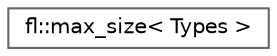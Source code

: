 digraph "Graphical Class Hierarchy"
{
 // INTERACTIVE_SVG=YES
 // LATEX_PDF_SIZE
  bgcolor="transparent";
  edge [fontname=Helvetica,fontsize=10,labelfontname=Helvetica,labelfontsize=10];
  node [fontname=Helvetica,fontsize=10,shape=box,height=0.2,width=0.4];
  rankdir="LR";
  Node0 [id="Node000000",label="fl::max_size\< Types \>",height=0.2,width=0.4,color="grey40", fillcolor="white", style="filled",URL="$d4/d36/namespacefl.html#d4/dda/structfl_1_1max__size",tooltip=" "];
}
